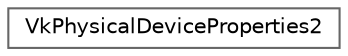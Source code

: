 digraph "类继承关系图"
{
 // LATEX_PDF_SIZE
  bgcolor="transparent";
  edge [fontname=Helvetica,fontsize=10,labelfontname=Helvetica,labelfontsize=10];
  node [fontname=Helvetica,fontsize=10,shape=box,height=0.2,width=0.4];
  rankdir="LR";
  Node0 [id="Node000000",label="VkPhysicalDeviceProperties2",height=0.2,width=0.4,color="grey40", fillcolor="white", style="filled",URL="$struct_vk_physical_device_properties2.html",tooltip=" "];
}
